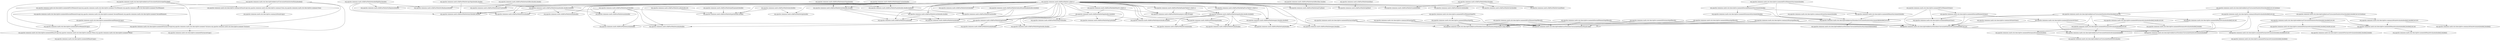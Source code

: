 digraph G {
  "org.apache.commons.math.stat.descriptive.summary$Sum#copy(org.apache.commons.math.stat.descriptive.summary.Sum,org.apache.commons.math.stat.descriptive.summary.Sum)" -> "org.apache.commons.math.stat.descriptive.summary$Sum#copy()";
  "org.apache.commons.math.util$FastMath#<clinit>()" -> "org.apache.commons.math.util$FastMath#nextUp(double)";
  "org.apache.commons.math.util$FastMath#<clinit>()" -> "org.apache.commons.math.util$FastMath#toRadians(double)";
  "org.apache.commons.math.util$FastMath#<clinit>()" -> "org.apache.commons.math.util$FastMath#log(double,double[])";
  "org.apache.commons.math.util$FastMath#<clinit>()" -> "org.apache.commons.math.util$FastMath#tan(double)";
  "org.apache.commons.math.util$FastMath#<clinit>()" -> "org.apache.commons.math.util$FastMath#cos(double)";
  "org.apache.commons.math.util$FastMath#<clinit>()" -> "org.apache.commons.math.util$FastMath#log10(double)";
  "org.apache.commons.math.util$FastMath#<clinit>()" -> "org.apache.commons.math.util$FastMath#expm1(double,double[])";
  "org.apache.commons.math.util$FastMath#<clinit>()" -> "org.apache.commons.math.util$FastMath#cosQ(double,double)";
  "org.apache.commons.math.util$FastMath#<clinit>()" -> "org.apache.commons.math.util$FastMath#expm1(double)";
  "org.apache.commons.math.util$FastMath#<clinit>()" -> "org.apache.commons.math.util$FastMath#nextUp(float)";
  "org.apache.commons.math.util$FastMath#<clinit>()" -> "org.apache.commons.math.util$FastMath#cbrt(double)";
  "org.apache.commons.math.util$FastMath#<clinit>()" -> "org.apache.commons.math.util$FastMath#exp(double,double,double[])";
  "org.apache.commons.math.util$FastMath#<clinit>()" -> "org.apache.commons.math.util$FastMath#tanh(double)";
  "org.apache.commons.math.util$FastMath#<clinit>()" -> "org.apache.commons.math.util$FastMath#ulp(float)";
  "org.apache.commons.math.util$FastMath#<clinit>()" -> "org.apache.commons.math.util$FastMath#atanh(double)";
  "org.apache.commons.math.util$FastMath#<clinit>()" -> "org.apache.commons.math.util$FastMath#hypot(double,double)";
  "org.apache.commons.math.util$FastMath#<clinit>()" -> "org.apache.commons.math.util$FastMath#atan(double)";
  "org.apache.commons.math.util$FastMath#<clinit>()" -> "org.apache.commons.math.util$FastMath#log(double)";
  "org.apache.commons.math.util$FastMath#<clinit>()" -> "org.apache.commons.math.util$FastMath#acos(double)";
  "org.apache.commons.math.util$FastMath#<clinit>()" -> "org.apache.commons.math.util$FastMath#ulp(double)";
  "org.apache.commons.math.util$FastMath#<clinit>()" -> "org.apache.commons.math.util$FastMath#log1p(double)";
  "org.apache.commons.math.util$FastMath#<clinit>()" -> "org.apache.commons.math.util$FastMath#toDegrees(double)";
  "org.apache.commons.math.util$FastMath#<clinit>()" -> "org.apache.commons.math.util$FastMath#main(java.lang.String[])";
  "org.apache.commons.math.util$FastMath#<clinit>()" -> "org.apache.commons.math.util$FastMath#round(float)";
  "org.apache.commons.math.util$FastMath#<clinit>()" -> "org.apache.commons.math.util$FastMath#cosh(double)";
  "org.apache.commons.math.util$FastMath#<clinit>()" -> "org.apache.commons.math.util$FastMath#asin(double)";
  "org.apache.commons.math.util$FastMath#<clinit>()" -> "org.apache.commons.math.util$FastMath#log(double,double)";
  "org.apache.commons.math.util$FastMath#<clinit>()" -> "org.apache.commons.math.util$FastMath#sin(double)";
  "org.apache.commons.math.util$FastMath#<clinit>()" -> "org.apache.commons.math.util$FastMath#reducePayneHanek(double,double[])";
  "org.apache.commons.math.util$FastMath#<clinit>()" -> "org.apache.commons.math.util$FastMath#tanQ(double,double,boolean)";
  "org.apache.commons.math.util$FastMath#<clinit>()" -> "org.apache.commons.math.util$FastMath$ExpFracTable#<clinit>()";
  "org.apache.commons.math.util$FastMath#<clinit>()" -> "org.apache.commons.math.util$FastMath#pow(double,double)";
  "org.apache.commons.math.util$FastMath#<clinit>()" -> "org.apache.commons.math.util$FastMath#acosh(double)";
  "org.apache.commons.math.util$FastMath#<clinit>()" -> "org.apache.commons.math.util$FastMath#exp(double)";
  "org.apache.commons.math.util$FastMath#<clinit>()" -> "org.apache.commons.math.util$FastMath#sinQ(double,double)";
  "org.apache.commons.math.util$FastMath#<clinit>()" -> "org.apache.commons.math.util$FastMath#asinh(double)";
  "org.apache.commons.math.util$FastMath#<clinit>()" -> "org.apache.commons.math.util$FastMath$lnMant#<clinit>()";
  "org.apache.commons.math.util$FastMath#<clinit>()" -> "org.apache.commons.math.util$FastMath#atan2(double,double)";
  "org.apache.commons.math.util$FastMath#<clinit>()" -> "org.apache.commons.math.util$FastMath#round(double)";
  "org.apache.commons.math.util$FastMath#<clinit>()" -> "org.apache.commons.math.util$FastMath#atan(double,double,boolean)";
  "org.apache.commons.math.util$FastMath#<clinit>()" -> "org.apache.commons.math.util$FastMath$ExpIntTable#<clinit>()";
  "org.apache.commons.math.util$FastMath#<clinit>()" -> "org.apache.commons.math.util$FastMath#sinh(double)";
  "org.apache.commons.math.util$FastMath#<clinit>()" -> "org.apache.commons.math.util$FastMath#ceil(double)";
  "org.apache.commons.math.util$FastMath#<clinit>()" -> "org.apache.commons.math.util$FastMath#rint(double)";
  "org.apache.commons.math.stat.descriptive$AbstractUnivariateStatistic#getDataRef()" -> "org.apache.commons.math.stat.descriptive.summary$Sum#copy(org.apache.commons.math.stat.descriptive.summary.Sum,org.apache.commons.math.stat.descriptive.summary.Sum)";
  "org.apache.commons.math.stat.descriptive$AbstractUnivariateStatistic#getDataRef()" -> "org.apache.commons.math.stat.descriptive.moment$FirstMoment#copy(org.apache.commons.math.stat.descriptive.moment.FirstMoment,org.apache.commons.math.stat.descriptive.moment.FirstMoment)";
  "org.apache.commons.math.stat.descriptive$AbstractUnivariateStatistic#getDataRef()" -> "org.apache.commons.math.stat.descriptive.moment$Variance#copy(org.apache.commons.math.stat.descriptive.moment.Variance,org.apache.commons.math.stat.descriptive.moment.Variance)";
  "org.apache.commons.math.stat.descriptive$AbstractUnivariateStatistic#getDataRef()" -> "org.apache.commons.math.stat.descriptive.moment$Mean#copy(org.apache.commons.math.stat.descriptive.moment.Mean,org.apache.commons.math.stat.descriptive.moment.Mean)";
  "org.apache.commons.math.stat.descriptive.moment$Variance#getResult()" -> "org.apache.commons.math.stat.descriptive$AbstractStorelessUnivariateStatistic#equals(java.lang.Object)";
  "org.apache.commons.math.stat.descriptive.moment$Variance#getResult()" -> "org.apache.commons.math.stat.descriptive$AbstractStorelessUnivariateStatistic#evaluate(double[],int,int)";
  "org.apache.commons.math.stat.descriptive.moment$Variance#getResult()" -> "org.apache.commons.math.stat.descriptive$AbstractStorelessUnivariateStatistic#hashCode()";
  "org.apache.commons.math.stat.descriptive.moment$FirstMoment#getN()" -> "org.apache.commons.math.stat.descriptive.moment$Mean#getN()";
  "org.apache.commons.math.stat.descriptive.moment$FirstMoment#getN()" -> "org.apache.commons.math.stat.descriptive$AbstractStorelessUnivariateStatistic#equals(java.lang.Object)";
  "org.apache.commons.math.stat.descriptive.moment$FirstMoment#getN()" -> "org.apache.commons.math.stat.descriptive$AbstractStorelessUnivariateStatistic#hashCode()";
  "org.apache.commons.math.stat.descriptive.moment$Mean#getN()" -> "org.apache.commons.math.stat.descriptive$AbstractStorelessUnivariateStatistic#equals(java.lang.Object)";
  "org.apache.commons.math.stat.descriptive.moment$Mean#getN()" -> "org.apache.commons.math.stat.descriptive$AbstractStorelessUnivariateStatistic#hashCode()";
  "org.apache.commons.math.util$FastMath#log(double,double[])" -> "org.apache.commons.math.util$FastMath#log(double)";
  "org.apache.commons.math.util$FastMath#log(double,double[])" -> "org.apache.commons.math.util$FastMath#pow(double,double)";
  "org.apache.commons.math.util$FastMath#log(double,double[])" -> "org.apache.commons.math.util$FastMath#log1p(double)";
  "org.apache.commons.math.util$FastMath#log(double,double[])" -> "org.apache.commons.math.util$FastMath#log10(double)";
  "org.apache.commons.math.stat.descriptive$AbstractStorelessUnivariateStatistic#evaluate(double[])" -> "org.apache.commons.math.stat.descriptive$AbstractUnivariateStatistic#evaluate()";
  "org.apache.commons.math.util$FastMath#log(double)" -> "org.apache.commons.math.util$FastMath#asinh(double)";
  "org.apache.commons.math.util$FastMath#log(double)" -> "org.apache.commons.math.util$FastMath#acosh(double)";
  "org.apache.commons.math.util$FastMath#log(double)" -> "org.apache.commons.math.util$FastMath#atanh(double)";
  "org.apache.commons.math.util$FastMath#log(double)" -> "org.apache.commons.math.util$FastMath#log(double,double)";
  "org.apache.commons.math.util$FastMath#reducePayneHanek(double,double[])" -> "org.apache.commons.math.util$FastMath#cos(double)";
  "org.apache.commons.math.util$FastMath#reducePayneHanek(double,double[])" -> "org.apache.commons.math.util$FastMath#sin(double)";
  "org.apache.commons.math.util$FastMath#reducePayneHanek(double,double[])" -> "org.apache.commons.math.util$FastMath#tan(double)";
  "org.apache.commons.math.stat.descriptive$AbstractUnivariateStatistic#test(double[],int,int)" -> "org.apache.commons.math.stat.descriptive$AbstractStorelessUnivariateStatistic#evaluate(double[],int,int)";
  "org.apache.commons.math.stat.descriptive$AbstractUnivariateStatistic#test(double[],int,int)" -> "org.apache.commons.math.stat.descriptive.moment$Mean#evaluate(double[],int,int)";
  "org.apache.commons.math.stat.descriptive$AbstractUnivariateStatistic#test(double[],int,int)" -> "org.apache.commons.math.stat.descriptive.moment$Variance#evaluate(double[],double,int,int)";
  "org.apache.commons.math.stat.descriptive$AbstractUnivariateStatistic#test(double[],int,int)" -> "org.apache.commons.math.stat.descriptive.moment$Variance#evaluate(double[],int,int)";
  "org.apache.commons.math.stat.descriptive$AbstractUnivariateStatistic#test(double[],int,int)" -> "org.apache.commons.math.stat.descriptive$AbstractStorelessUnivariateStatistic#incrementAll(double[],int,int)";
  "org.apache.commons.math.stat.descriptive$AbstractUnivariateStatistic#test(double[],int,int)" -> "org.apache.commons.math.stat.descriptive$AbstractUnivariateStatistic#evaluate(double[])";
  "org.apache.commons.math.stat.descriptive$AbstractStorelessUnivariateStatistic#evaluate(double[],int,int)" -> "org.apache.commons.math.stat.descriptive$AbstractUnivariateStatistic#evaluate(double[])";
  "org.apache.commons.math.stat.descriptive$AbstractStorelessUnivariateStatistic#evaluate(double[],int,int)" -> "org.apache.commons.math.stat.descriptive$AbstractStorelessUnivariateStatistic#evaluate(double[])";
  "org.apache.commons.math.stat.descriptive.moment$FirstMoment#increment(double)" -> "org.apache.commons.math.stat.descriptive.moment$Mean#increment(double)";
  "org.apache.commons.math.stat.descriptive.moment$FirstMoment#increment(double)" -> "org.apache.commons.math.stat.descriptive$AbstractStorelessUnivariateStatistic#incrementAll(double[],int,int)";
  "org.apache.commons.math.stat.descriptive.moment$FirstMoment#increment(double)" -> "org.apache.commons.math.stat.descriptive.moment$SecondMoment#increment(double)";
  "org.apache.commons.math.stat.descriptive.moment$Mean#increment(double)" -> "org.apache.commons.math.stat.descriptive$AbstractStorelessUnivariateStatistic#incrementAll(double[],int,int)";
  "org.apache.commons.math.util$FastMath#doubleHighPart(double)" -> "org.apache.commons.math.util$FastMath#toDegrees(double)";
  "org.apache.commons.math.util$FastMath#doubleHighPart(double)" -> "org.apache.commons.math.util$FastMath#acos(double)";
  "org.apache.commons.math.util$FastMath#doubleHighPart(double)" -> "org.apache.commons.math.util$FastMath#toRadians(double)";
  "org.apache.commons.math.util$FastMath#doubleHighPart(double)" -> "org.apache.commons.math.util$FastMath#atan2(double,double)";
  "org.apache.commons.math.util$FastMath#sqrt(double)" -> "org.apache.commons.math.util$FastMath#asinh(double)";
  "org.apache.commons.math.util$FastMath#sqrt(double)" -> "org.apache.commons.math.util$FastMath#asin(double)";
  "org.apache.commons.math.util$FastMath#sqrt(double)" -> "org.apache.commons.math.util$FastMath#acosh(double)";
  "org.apache.commons.math.util$FastMath#sqrt(double)" -> "org.apache.commons.math.util$FastMath#hypot(double,double)";
  "org.apache.commons.math.util$FastMath#sqrt(double)" -> "org.apache.commons.math.util$FastMath#acos(double)";
  "org.apache.commons.math.util$FastMath$lnMant#<clinit>()" -> "org.apache.commons.math.util$FastMath#log(double,double[])";
  "org.apache.commons.math.util$FastMath$lnMant#<clinit>()" -> "org.apache.commons.math.util$FastMath#main(java.lang.String[])";
  "org.apache.commons.math.util$FastMath#expm1(double,double[])" -> "org.apache.commons.math.util$FastMath#tanh(double)";
  "org.apache.commons.math.util$FastMath#expm1(double,double[])" -> "org.apache.commons.math.util$FastMath#sinh(double)";
  "org.apache.commons.math.util$FastMath#expm1(double,double[])" -> "org.apache.commons.math.util$FastMath#expm1(double)";
  "org.apache.commons.math.stat.descriptive.moment$SecondMoment#copy()" -> "org.apache.commons.math.stat.descriptive.moment$FirstMoment#copy()";
  "org.apache.commons.math.stat.descriptive.moment$SecondMoment#copy()" -> "org.apache.commons.math.stat.descriptive.moment$Variance#copy(org.apache.commons.math.stat.descriptive.moment.Variance,org.apache.commons.math.stat.descriptive.moment.Variance)";
  "org.apache.commons.math.stat.descriptive.moment$SecondMoment#copy()" -> "org.apache.commons.math.stat.descriptive.moment$Mean#copy(org.apache.commons.math.stat.descriptive.moment.Mean,org.apache.commons.math.stat.descriptive.moment.Mean)";
  "org.apache.commons.math.stat.descriptive.moment$FirstMoment#copy()" -> "org.apache.commons.math.stat.descriptive.moment$Mean#copy(org.apache.commons.math.stat.descriptive.moment.Mean,org.apache.commons.math.stat.descriptive.moment.Mean)";
  "org.apache.commons.math.util$FastMath#atan(double,double,boolean)" -> "org.apache.commons.math.util$FastMath#atan2(double,double)";
  "org.apache.commons.math.util$FastMath#atan(double,double,boolean)" -> "org.apache.commons.math.util$FastMath#asin(double)";
  "org.apache.commons.math.util$FastMath#atan(double,double,boolean)" -> "org.apache.commons.math.util$FastMath#acos(double)";
  "org.apache.commons.math.util$FastMath#atan(double,double,boolean)" -> "org.apache.commons.math.util$FastMath#atan(double)";
  "org.apache.commons.math.stat.descriptive$AbstractStorelessUnivariateStatistic#incrementAll(double[],int,int)" -> "org.apache.commons.math.stat.descriptive$AbstractStorelessUnivariateStatistic#evaluate(double[],int,int)";
  "org.apache.commons.math.stat.descriptive$AbstractStorelessUnivariateStatistic#incrementAll(double[],int,int)" -> "org.apache.commons.math.stat.descriptive$AbstractStorelessUnivariateStatistic#incrementAll(double[])";
  "org.apache.commons.math.stat.descriptive.moment$Mean#getResult()" -> "org.apache.commons.math.stat.descriptive$AbstractStorelessUnivariateStatistic#evaluate(double[],int,int)";
  "org.apache.commons.math.stat.descriptive.moment$Mean#getResult()" -> "org.apache.commons.math.stat.descriptive$AbstractStorelessUnivariateStatistic#hashCode()";
  "org.apache.commons.math.stat.descriptive.moment$Mean#getResult()" -> "org.apache.commons.math.stat.descriptive$AbstractStorelessUnivariateStatistic#equals(java.lang.Object)";
  "org.apache.commons.math.stat.descriptive.moment$FirstMoment#clear()" -> "org.apache.commons.math.stat.descriptive.moment$SecondMoment#clear()";
  "org.apache.commons.math.stat.descriptive.moment$FirstMoment#clear()" -> "org.apache.commons.math.stat.descriptive.moment$Mean#clear()";
  "org.apache.commons.math.stat.descriptive.moment$FirstMoment#clear()" -> "org.apache.commons.math.stat.descriptive$AbstractStorelessUnivariateStatistic#evaluate(double[],int,int)";
  "org.apache.commons.math.stat.descriptive.moment$SecondMoment#clear()" -> "org.apache.commons.math.stat.descriptive.moment$Variance#clear()";
  "org.apache.commons.math.stat.descriptive.moment$SecondMoment#clear()" -> "org.apache.commons.math.stat.descriptive$AbstractStorelessUnivariateStatistic#evaluate(double[],int,int)";
  "org.apache.commons.math.stat.descriptive.moment$SecondMoment#clear()" -> "org.apache.commons.math.stat.descriptive.moment$Mean#clear()";
  "org.apache.commons.math.util$FastMath#cosQ(double,double)" -> "org.apache.commons.math.util$FastMath#cos(double)";
  "org.apache.commons.math.util$FastMath#cosQ(double,double)" -> "org.apache.commons.math.util$FastMath#sin(double)";
  "org.apache.commons.math.stat.descriptive.moment$SecondMoment#increment(double)" -> "org.apache.commons.math.stat.descriptive$AbstractStorelessUnivariateStatistic#incrementAll(double[],int,int)";
  "org.apache.commons.math.stat.descriptive.moment$SecondMoment#increment(double)" -> "org.apache.commons.math.stat.descriptive.moment$Mean#increment(double)";
  "org.apache.commons.math.stat.descriptive.moment$SecondMoment#increment(double)" -> "org.apache.commons.math.stat.descriptive.moment$Variance#increment(double)";
  "org.apache.commons.math.util$FastMath#exp(double)" -> "org.apache.commons.math.util$FastMath#cosh(double)";
  "org.apache.commons.math.util$FastMath#exp(double)" -> "org.apache.commons.math.util$FastMath#sinh(double)";
  "org.apache.commons.math.util$FastMath#floor(double)" -> "org.apache.commons.math.util$FastMath#ceil(double)";
  "org.apache.commons.math.util$FastMath#floor(double)" -> "org.apache.commons.math.util$FastMath#round(float)";
  "org.apache.commons.math.util$FastMath#floor(double)" -> "org.apache.commons.math.util$FastMath#rint(double)";
  "org.apache.commons.math.util$FastMath#floor(double)" -> "org.apache.commons.math.util$FastMath#round(double)";
  "org.apache.commons.math.util$FastMath$ExpIntTable#<clinit>()" -> "org.apache.commons.math.util$FastMath#main(java.lang.String[])";
  "org.apache.commons.math.util$FastMath$ExpIntTable#<clinit>()" -> "org.apache.commons.math.util$FastMath#exp(double,double,double[])";
  "org.apache.commons.math.util$FastMath#exp(double,double,double[])" -> "org.apache.commons.math.util$FastMath#sinh(double)";
  "org.apache.commons.math.util$FastMath#exp(double,double,double[])" -> "org.apache.commons.math.util$FastMath#tanh(double)";
  "org.apache.commons.math.util$FastMath#exp(double,double,double[])" -> "org.apache.commons.math.util$FastMath#exp(double)";
  "org.apache.commons.math.util$FastMath#exp(double,double,double[])" -> "org.apache.commons.math.util$FastMath#expm1(double,double[])";
  "org.apache.commons.math.util$FastMath#exp(double,double,double[])" -> "org.apache.commons.math.util$FastMath#cosh(double)";
  "org.apache.commons.math.util$FastMath#exp(double,double,double[])" -> "org.apache.commons.math.util$FastMath#pow(double,double)";
  "org.apache.commons.math.util$FastMath#sinQ(double,double)" -> "org.apache.commons.math.util$FastMath#cosQ(double,double)";
  "org.apache.commons.math.util$FastMath#sinQ(double,double)" -> "org.apache.commons.math.util$FastMath#cos(double)";
  "org.apache.commons.math.util$FastMath#sinQ(double,double)" -> "org.apache.commons.math.util$FastMath#sin(double)";
  "org.apache.commons.math.stat.descriptive.moment$Variance#clear()" -> "org.apache.commons.math.stat.descriptive.moment$Variance#evaluate(double[],int,int)";
  "org.apache.commons.math.stat.descriptive.moment$Variance#clear()" -> "org.apache.commons.math.stat.descriptive.moment$Variance#evaluate(double[],double[],int,int)";
  "org.apache.commons.math.stat.descriptive.moment$Variance#clear()" -> "org.apache.commons.math.stat.descriptive$AbstractStorelessUnivariateStatistic#evaluate(double[],int,int)";
  "org.apache.commons.math.stat.descriptive.summary$Sum#evaluate(double[],double[],int,int)" -> "org.apache.commons.math.stat.descriptive.summary$Sum#evaluate(double[],double[])";
  "org.apache.commons.math.stat.descriptive.summary$Sum#evaluate(double[],double[],int,int)" -> "org.apache.commons.math.stat.descriptive.moment$Mean#evaluate(double[],double[],int,int)";
  "org.apache.commons.math.util$FastMath$ExpFracTable#<clinit>()" -> "org.apache.commons.math.util$FastMath#exp(double,double,double[])";
  "org.apache.commons.math.util$FastMath$ExpFracTable#<clinit>()" -> "org.apache.commons.math.util$FastMath#main(java.lang.String[])";
  "org.apache.commons.math.util$FastMath$ExpFracTable#<clinit>()" -> "org.apache.commons.math.util$FastMath#expm1(double,double[])";
  "org.apache.commons.math.stat.descriptive.summary$Sum#getResult()" -> "org.apache.commons.math.stat.descriptive$AbstractStorelessUnivariateStatistic#hashCode()";
  "org.apache.commons.math.stat.descriptive.summary$Sum#getResult()" -> "org.apache.commons.math.stat.descriptive$AbstractStorelessUnivariateStatistic#equals(java.lang.Object)";
  "org.apache.commons.math.stat.descriptive.summary$Sum#getResult()" -> "org.apache.commons.math.stat.descriptive$AbstractStorelessUnivariateStatistic#evaluate(double[],int,int)";
  "org.apache.commons.math.stat.descriptive.moment$Mean#evaluate(double[],double[],int,int)" -> "org.apache.commons.math.stat.descriptive.moment$Variance#evaluate(double[],double[],int,int)";
  "org.apache.commons.math.stat.descriptive.moment$Mean#evaluate(double[],double[],int,int)" -> "org.apache.commons.math.stat.descriptive.moment$Mean#evaluate(double[],double[])";
  "org.apache.commons.math.stat.descriptive.moment$Variance#getN()" -> "org.apache.commons.math.stat.descriptive$AbstractStorelessUnivariateStatistic#hashCode()";
  "org.apache.commons.math.stat.descriptive.moment$Variance#getN()" -> "org.apache.commons.math.stat.descriptive$AbstractStorelessUnivariateStatistic#equals(java.lang.Object)";
  "org.apache.commons.math.util$FastMath#tanQ(double,double,boolean)" -> "org.apache.commons.math.util$FastMath#tan(double)";
  "org.apache.commons.math.stat.descriptive.moment$Mean#evaluate(double[],int,int)" -> "org.apache.commons.math.stat.descriptive$AbstractStorelessUnivariateStatistic#evaluate(double[])";
  "org.apache.commons.math.stat.descriptive.moment$Mean#evaluate(double[],int,int)" -> "org.apache.commons.math.stat.descriptive$AbstractUnivariateStatistic#evaluate(double[])";
  "org.apache.commons.math.stat.descriptive.moment$Mean#evaluate(double[],int,int)" -> "org.apache.commons.math.stat.descriptive.moment$Variance#evaluate(double[],int,int)";
  "org.apache.commons.math.stat.descriptive$AbstractUnivariateStatistic#evaluate(double[])" -> "org.apache.commons.math.stat.descriptive$AbstractUnivariateStatistic#evaluate()";
  "org.apache.commons.math.stat.descriptive.moment$Variance#evaluate(double[],int,int)" -> "org.apache.commons.math.stat.descriptive.moment$Variance#evaluate(double[])";
  "org.apache.commons.math.stat.descriptive.moment$Variance#evaluate(double[],int,int)" -> "org.apache.commons.math.stat.descriptive$AbstractStorelessUnivariateStatistic#evaluate(double[])";
  "org.apache.commons.math.stat.descriptive.moment$Variance#evaluate(double[],int,int)" -> "org.apache.commons.math.stat.descriptive$AbstractUnivariateStatistic#evaluate(double[])";
  "org.apache.commons.math.stat.descriptive.moment$Variance#evaluate(double[])" -> "org.apache.commons.math.stat.descriptive$AbstractUnivariateStatistic#evaluate()";
  "org.apache.commons.math.stat.descriptive.moment$Variance#copy(org.apache.commons.math.stat.descriptive.moment.Variance,org.apache.commons.math.stat.descriptive.moment.Variance)" -> "org.apache.commons.math.stat.descriptive.moment$Variance#copy()";
  "org.apache.commons.math.util$FastMath#abs(double)" -> "org.apache.commons.math.util$FastMath#hypot(double,double)";
  "org.apache.commons.math.util$FastMath#abs(double)" -> "org.apache.commons.math.util$FastMath#ulp(double)";
  "org.apache.commons.math.util$FastMath#nextAfter(float,double)" -> "org.apache.commons.math.util$FastMath#nextUp(float)";
  "org.apache.commons.math.stat.descriptive.summary$Sum#evaluate(double[],int,int)" -> "org.apache.commons.math.stat.descriptive.moment$Mean#evaluate(double[],int,int)";
  "org.apache.commons.math.stat.descriptive.summary$Sum#evaluate(double[],int,int)" -> "org.apache.commons.math.stat.descriptive.moment$Mean#evaluate(double[],double[],int,int)";
  "org.apache.commons.math.stat.descriptive.summary$Sum#evaluate(double[],int,int)" -> "org.apache.commons.math.stat.descriptive$AbstractStorelessUnivariateStatistic#evaluate(double[])";
  "org.apache.commons.math.stat.descriptive.summary$Sum#evaluate(double[],int,int)" -> "org.apache.commons.math.stat.descriptive$AbstractUnivariateStatistic#evaluate(double[])";
  "org.apache.commons.math.stat.descriptive.summary$Sum#getN()" -> "org.apache.commons.math.stat.descriptive$AbstractStorelessUnivariateStatistic#equals(java.lang.Object)";
  "org.apache.commons.math.stat.descriptive.summary$Sum#getN()" -> "org.apache.commons.math.stat.descriptive$AbstractStorelessUnivariateStatistic#hashCode()";
  "org.apache.commons.math.stat.descriptive.moment$Variance#evaluate(double[],double[],int,int)" -> "org.apache.commons.math.stat.descriptive.moment$Variance#evaluate(double[],double[])";
  "org.apache.commons.math.stat.descriptive$AbstractUnivariateStatistic#test(double[],int,int,boolean)" -> "org.apache.commons.math.stat.descriptive$AbstractUnivariateStatistic#test(double[],int,int)";
  "org.apache.commons.math.stat.descriptive$AbstractUnivariateStatistic#test(double[],int,int,boolean)" -> "org.apache.commons.math.stat.descriptive$AbstractUnivariateStatistic#test(double[],double[],int,int,boolean)";
  "org.apache.commons.math.stat.descriptive$AbstractUnivariateStatistic#test(double[],int,int,boolean)" -> "org.apache.commons.math.stat.descriptive.summary$Sum#evaluate(double[],int,int)";
  "org.apache.commons.math.stat.descriptive.moment$Variance#evaluate(double[],double,int,int)" -> "org.apache.commons.math.stat.descriptive.moment$Variance#evaluate(double[],int,int)";
  "org.apache.commons.math.stat.descriptive.moment$Variance#evaluate(double[],double,int,int)" -> "org.apache.commons.math.stat.descriptive.moment$Variance#evaluate(double[],double)";
  "org.apache.commons.math.stat.descriptive$AbstractUnivariateStatistic#test(double[],double[],int,int)" -> "org.apache.commons.math.stat.descriptive.moment$Variance#evaluate(double[],double[],double,int,int)";
  "org.apache.commons.math.stat.descriptive$AbstractUnivariateStatistic#test(double[],double[],int,int)" -> "org.apache.commons.math.stat.descriptive.moment$Mean#evaluate(double[],double[],int,int)";
  "org.apache.commons.math.stat.descriptive$AbstractUnivariateStatistic#test(double[],double[],int,int)" -> "org.apache.commons.math.stat.descriptive.moment$Variance#evaluate(double[],double[],int,int)";
  "org.apache.commons.math.stat.descriptive.moment$Variance#evaluate(double[],double[],double,int,int)" -> "org.apache.commons.math.stat.descriptive.moment$Variance#evaluate(double[],double[],double)";
  "org.apache.commons.math.stat.descriptive.moment$Variance#evaluate(double[],double[],double,int,int)" -> "org.apache.commons.math.stat.descriptive.moment$Variance#evaluate(double[],double[],int,int)";
  "org.apache.commons.math.stat.descriptive.moment$FirstMoment#getResult()" -> "org.apache.commons.math.stat.descriptive$AbstractStorelessUnivariateStatistic#evaluate(double[],int,int)";
  "org.apache.commons.math.stat.descriptive.moment$FirstMoment#getResult()" -> "org.apache.commons.math.stat.descriptive$AbstractStorelessUnivariateStatistic#equals(java.lang.Object)";
  "org.apache.commons.math.stat.descriptive.moment$FirstMoment#getResult()" -> "org.apache.commons.math.stat.descriptive$AbstractStorelessUnivariateStatistic#hashCode()";
  "org.apache.commons.math.util$FastMath#polySine(double)" -> "org.apache.commons.math.util$FastMath#tanQ(double,double,boolean)";
  "org.apache.commons.math.util$FastMath#polySine(double)" -> "org.apache.commons.math.util$FastMath#sinQ(double,double)";
  "org.apache.commons.math.stat.descriptive$AbstractUnivariateStatistic#test(double[],double[],int,int,boolean)" -> "org.apache.commons.math.stat.descriptive$AbstractUnivariateStatistic#test(double[],double[],int,int)";
  "org.apache.commons.math.stat.descriptive$AbstractUnivariateStatistic#test(double[],double[],int,int,boolean)" -> "org.apache.commons.math.stat.descriptive.summary$Sum#evaluate(double[],double[],int,int)";
  "org.apache.commons.math.stat.descriptive.moment$FirstMoment#copy(org.apache.commons.math.stat.descriptive.moment.FirstMoment,org.apache.commons.math.stat.descriptive.moment.FirstMoment)" -> "org.apache.commons.math.stat.descriptive.moment$SecondMoment#copy(org.apache.commons.math.stat.descriptive.moment.SecondMoment,org.apache.commons.math.stat.descriptive.moment.SecondMoment)";
  "org.apache.commons.math.stat.descriptive.moment$FirstMoment#copy(org.apache.commons.math.stat.descriptive.moment.FirstMoment,org.apache.commons.math.stat.descriptive.moment.FirstMoment)" -> "org.apache.commons.math.stat.descriptive.moment$FirstMoment#copy()";
  "org.apache.commons.math.stat.descriptive.moment$SecondMoment#copy(org.apache.commons.math.stat.descriptive.moment.SecondMoment,org.apache.commons.math.stat.descriptive.moment.SecondMoment)" -> "org.apache.commons.math.stat.descriptive.moment$SecondMoment#copy()";
  "org.apache.commons.math.stat.descriptive.moment$SecondMoment#getResult()" -> "org.apache.commons.math.stat.descriptive$AbstractStorelessUnivariateStatistic#hashCode()";
  "org.apache.commons.math.stat.descriptive.moment$SecondMoment#getResult()" -> "org.apache.commons.math.stat.descriptive$AbstractStorelessUnivariateStatistic#equals(java.lang.Object)";
  "org.apache.commons.math.stat.descriptive.moment$SecondMoment#getResult()" -> "org.apache.commons.math.stat.descriptive$AbstractStorelessUnivariateStatistic#evaluate(double[],int,int)";
  "org.apache.commons.math.util$FastMath#copySign(double,double)" -> "org.apache.commons.math.util$FastMath#atan(double,double,boolean)";
  "org.apache.commons.math.util$FastMath#copySign(double,double)" -> "org.apache.commons.math.util$FastMath#atan2(double,double)";
  "org.apache.commons.math.util$FastMath#nextAfter(double,double)" -> "org.apache.commons.math.util$FastMath#nextUp(double)";
  "org.apache.commons.math.stat.descriptive$AbstractUnivariateStatistic#setData(double[])" -> "org.apache.commons.math.stat.descriptive.moment$FirstMoment#copy(org.apache.commons.math.stat.descriptive.moment.FirstMoment,org.apache.commons.math.stat.descriptive.moment.FirstMoment)";
  "org.apache.commons.math.stat.descriptive$AbstractUnivariateStatistic#setData(double[])" -> "org.apache.commons.math.stat.descriptive.moment$Mean#copy(org.apache.commons.math.stat.descriptive.moment.Mean,org.apache.commons.math.stat.descriptive.moment.Mean)";
  "org.apache.commons.math.stat.descriptive$AbstractUnivariateStatistic#setData(double[])" -> "org.apache.commons.math.stat.descriptive.summary$Sum#copy(org.apache.commons.math.stat.descriptive.summary.Sum,org.apache.commons.math.stat.descriptive.summary.Sum)";
  "org.apache.commons.math.stat.descriptive$AbstractUnivariateStatistic#setData(double[])" -> "org.apache.commons.math.stat.descriptive.moment$Variance#copy(org.apache.commons.math.stat.descriptive.moment.Variance,org.apache.commons.math.stat.descriptive.moment.Variance)";
  "org.apache.commons.math.stat.descriptive.moment$Mean#clear()" -> "org.apache.commons.math.stat.descriptive$AbstractStorelessUnivariateStatistic#evaluate(double[],int,int)";
  "org.apache.commons.math.stat.descriptive.moment$Variance#increment(double)" -> "org.apache.commons.math.stat.descriptive$AbstractStorelessUnivariateStatistic#incrementAll(double[],int,int)";
  "org.apache.commons.math.stat.descriptive.summary$Sum#clear()" -> "org.apache.commons.math.stat.descriptive$AbstractStorelessUnivariateStatistic#evaluate(double[],int,int)";
  "org.apache.commons.math.stat.descriptive.moment$Mean#copy(org.apache.commons.math.stat.descriptive.moment.Mean,org.apache.commons.math.stat.descriptive.moment.Mean)" -> "org.apache.commons.math.stat.descriptive.moment$Mean#copy()";
  "org.apache.commons.math.util$FastMath#polyCosine(double)" -> "org.apache.commons.math.util$FastMath#tanQ(double,double,boolean)";
  "org.apache.commons.math.util$FastMath#polyCosine(double)" -> "org.apache.commons.math.util$FastMath#sinQ(double,double)";
  "org.apache.commons.math.util$FastMath#scalb(double,int)" -> "org.apache.commons.math.util$FastMath#hypot(double,double)";
  "org.apache.commons.math.util$FastMath#abs(float)" -> "org.apache.commons.math.util$FastMath#ulp(float)";
  "org.apache.commons.math.stat.descriptive.summary$Sum#increment(double)" -> "org.apache.commons.math.stat.descriptive$AbstractStorelessUnivariateStatistic#incrementAll(double[],int,int)";
  "org.apache.commons.math.util$FastMath#getExponent(double)" -> "org.apache.commons.math.util$FastMath#hypot(double,double)";
}
